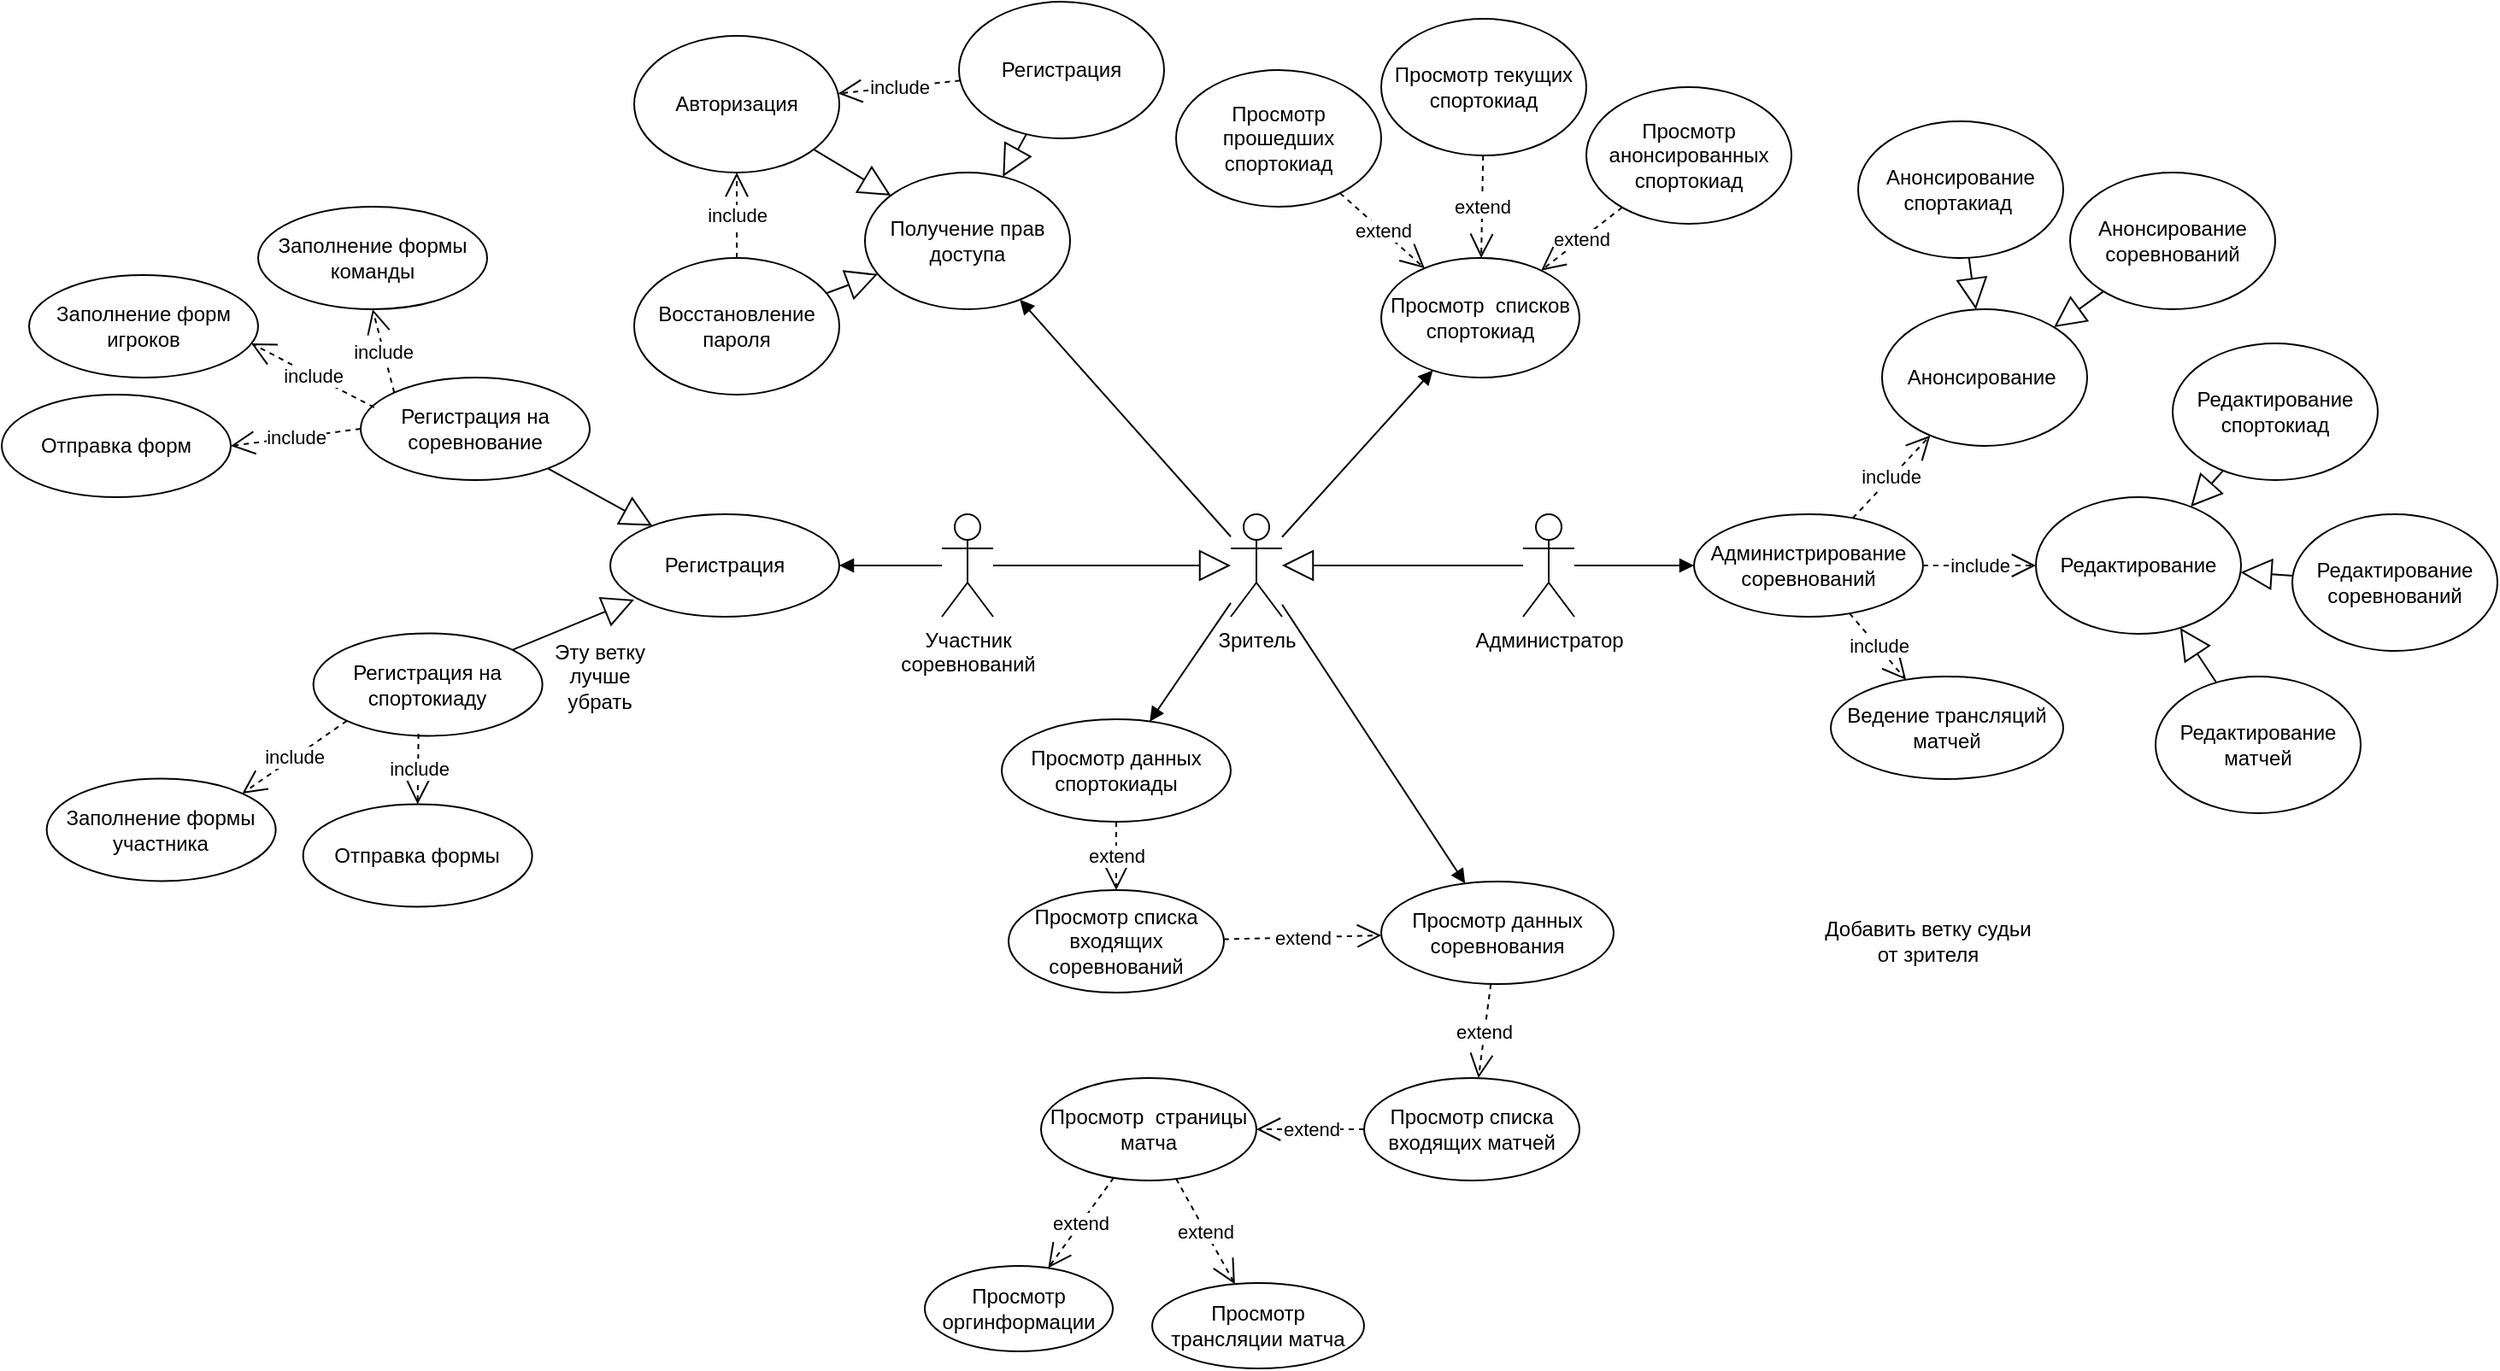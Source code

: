 <mxfile version="20.2.8" type="device"><diagram id="YYFFiIHqvIF_pzIB0dtG" name="Страница 1"><mxGraphModel dx="2209" dy="764" grid="1" gridSize="10" guides="1" tooltips="1" connect="1" arrows="1" fold="1" page="1" pageScale="1" pageWidth="827" pageHeight="1169" math="0" shadow="0"><root><mxCell id="0"/><mxCell id="1" parent="0"/><mxCell id="IaCt-iZopH5ovdjnBkbf-1" value="Администратор" style="shape=umlActor;verticalLabelPosition=bottom;verticalAlign=top;html=1;outlineConnect=0;" parent="1" vertex="1"><mxGeometry x="570" y="430" width="30" height="60" as="geometry"/></mxCell><mxCell id="IaCt-iZopH5ovdjnBkbf-3" value="Участник &lt;br&gt;соревнований" style="shape=umlActor;verticalLabelPosition=bottom;verticalAlign=top;html=1;outlineConnect=0;" parent="1" vertex="1"><mxGeometry x="230" y="430" width="30" height="60" as="geometry"/></mxCell><mxCell id="IaCt-iZopH5ovdjnBkbf-6" value="Зритель" style="shape=umlActor;verticalLabelPosition=bottom;verticalAlign=top;html=1;outlineConnect=0;" parent="1" vertex="1"><mxGeometry x="399" y="430" width="30" height="60" as="geometry"/></mxCell><mxCell id="IaCt-iZopH5ovdjnBkbf-7" value="Просмотр&amp;nbsp; списков спортокиад" style="ellipse;whiteSpace=wrap;html=1;" parent="1" vertex="1"><mxGeometry x="487" y="280" width="116" height="70" as="geometry"/></mxCell><mxCell id="IaCt-iZopH5ovdjnBkbf-9" value="Просмотр прошедших&lt;br&gt;спортокиад" style="ellipse;whiteSpace=wrap;html=1;" parent="1" vertex="1"><mxGeometry x="367" y="170" width="120" height="80" as="geometry"/></mxCell><mxCell id="IaCt-iZopH5ovdjnBkbf-10" value="Просмотр анонсированных&lt;br&gt;спортокиад" style="ellipse;whiteSpace=wrap;html=1;" parent="1" vertex="1"><mxGeometry x="607" y="180" width="120" height="80" as="geometry"/></mxCell><mxCell id="IaCt-iZopH5ovdjnBkbf-11" value="Просмотр текущих&lt;br&gt;спортокиад" style="ellipse;whiteSpace=wrap;html=1;" parent="1" vertex="1"><mxGeometry x="487" y="140" width="120" height="80" as="geometry"/></mxCell><mxCell id="IaCt-iZopH5ovdjnBkbf-12" value="extend" style="endArrow=open;endSize=12;dashed=1;html=1;rounded=0;" parent="1" source="IaCt-iZopH5ovdjnBkbf-9" target="IaCt-iZopH5ovdjnBkbf-7" edge="1"><mxGeometry width="160" relative="1" as="geometry"><mxPoint x="461" y="190" as="sourcePoint"/><mxPoint x="621" y="190" as="targetPoint"/></mxGeometry></mxCell><mxCell id="IaCt-iZopH5ovdjnBkbf-13" value="extend" style="endArrow=open;endSize=12;dashed=1;html=1;rounded=0;" parent="1" source="IaCt-iZopH5ovdjnBkbf-10" target="IaCt-iZopH5ovdjnBkbf-7" edge="1"><mxGeometry width="160" relative="1" as="geometry"><mxPoint x="411.0" y="250" as="sourcePoint"/><mxPoint x="498.16" y="311.28" as="targetPoint"/></mxGeometry></mxCell><mxCell id="IaCt-iZopH5ovdjnBkbf-14" value="extend" style="endArrow=open;endSize=12;dashed=1;html=1;rounded=0;" parent="1" source="IaCt-iZopH5ovdjnBkbf-11" target="IaCt-iZopH5ovdjnBkbf-7" edge="1"><mxGeometry width="160" relative="1" as="geometry"><mxPoint x="421.0" y="260" as="sourcePoint"/><mxPoint x="508.16" y="321.28" as="targetPoint"/></mxGeometry></mxCell><mxCell id="IaCt-iZopH5ovdjnBkbf-15" value="" style="endArrow=block;endSize=16;endFill=0;html=1;rounded=0;" parent="1" source="IaCt-iZopH5ovdjnBkbf-1" target="IaCt-iZopH5ovdjnBkbf-6" edge="1"><mxGeometry width="160" relative="1" as="geometry"><mxPoint x="430" y="460" as="sourcePoint"/><mxPoint x="460" y="540" as="targetPoint"/></mxGeometry></mxCell><mxCell id="IaCt-iZopH5ovdjnBkbf-16" value="" style="endArrow=block;endSize=16;endFill=0;html=1;rounded=0;" parent="1" source="IaCt-iZopH5ovdjnBkbf-3" target="IaCt-iZopH5ovdjnBkbf-6" edge="1"><mxGeometry width="160" relative="1" as="geometry"><mxPoint x="310" y="500" as="sourcePoint"/><mxPoint x="580" y="470" as="targetPoint"/></mxGeometry></mxCell><mxCell id="IaCt-iZopH5ovdjnBkbf-17" value="Просмотр данных спортокиады" style="ellipse;whiteSpace=wrap;html=1;" parent="1" vertex="1"><mxGeometry x="265" y="550" width="134" height="60" as="geometry"/></mxCell><mxCell id="IaCt-iZopH5ovdjnBkbf-18" value="Просмотр данных соревнования" style="ellipse;whiteSpace=wrap;html=1;" parent="1" vertex="1"><mxGeometry x="487" y="645" width="136" height="60" as="geometry"/></mxCell><mxCell id="IaCt-iZopH5ovdjnBkbf-20" value="" style="html=1;verticalAlign=bottom;endArrow=block;rounded=0;" parent="1" source="IaCt-iZopH5ovdjnBkbf-6" target="IaCt-iZopH5ovdjnBkbf-17" edge="1"><mxGeometry width="80" relative="1" as="geometry"><mxPoint x="410" y="520" as="sourcePoint"/><mxPoint x="430" y="490" as="targetPoint"/></mxGeometry></mxCell><mxCell id="IaCt-iZopH5ovdjnBkbf-21" value="" style="html=1;verticalAlign=bottom;endArrow=block;rounded=0;" parent="1" source="IaCt-iZopH5ovdjnBkbf-6" target="IaCt-iZopH5ovdjnBkbf-18" edge="1"><mxGeometry width="80" relative="1" as="geometry"><mxPoint x="440" y="520" as="sourcePoint"/><mxPoint x="333" y="640" as="targetPoint"/></mxGeometry></mxCell><mxCell id="IaCt-iZopH5ovdjnBkbf-22" value="extend" style="endArrow=open;endSize=12;dashed=1;html=1;rounded=0;" parent="1" source="zCsc6Pg49jgHVW5mqzM0-1" target="IaCt-iZopH5ovdjnBkbf-18" edge="1"><mxGeometry width="160" relative="1" as="geometry"><mxPoint x="570" y="290" as="sourcePoint"/><mxPoint x="464.834" y="340.144" as="targetPoint"/></mxGeometry></mxCell><mxCell id="IaCt-iZopH5ovdjnBkbf-23" value="Получение прав доступа" style="ellipse;whiteSpace=wrap;html=1;" parent="1" vertex="1"><mxGeometry x="185" y="230" width="120" height="80" as="geometry"/></mxCell><mxCell id="IaCt-iZopH5ovdjnBkbf-24" value="" style="html=1;verticalAlign=bottom;endArrow=block;rounded=0;" parent="1" source="IaCt-iZopH5ovdjnBkbf-6" target="IaCt-iZopH5ovdjnBkbf-23" edge="1"><mxGeometry width="80" relative="1" as="geometry"><mxPoint x="390" y="510" as="sourcePoint"/><mxPoint x="419" y="630" as="targetPoint"/></mxGeometry></mxCell><mxCell id="IaCt-iZopH5ovdjnBkbf-25" value="Просмотр&amp;nbsp; страницы матча" style="ellipse;whiteSpace=wrap;html=1;" parent="1" vertex="1"><mxGeometry x="288" y="760" width="126" height="60" as="geometry"/></mxCell><mxCell id="IaCt-iZopH5ovdjnBkbf-26" value="extend" style="endArrow=open;endSize=12;dashed=1;html=1;rounded=0;" parent="1" source="zCsc6Pg49jgHVW5mqzM0-5" target="IaCt-iZopH5ovdjnBkbf-25" edge="1"><mxGeometry width="160" relative="1" as="geometry"><mxPoint x="463.734" y="681.124" as="sourcePoint"/><mxPoint x="522.266" y="748.876" as="targetPoint"/></mxGeometry></mxCell><mxCell id="IaCt-iZopH5ovdjnBkbf-27" value="Авторизация" style="ellipse;whiteSpace=wrap;html=1;" parent="1" vertex="1"><mxGeometry x="50" y="150" width="120" height="80" as="geometry"/></mxCell><mxCell id="IaCt-iZopH5ovdjnBkbf-28" value="Регистрация" style="ellipse;whiteSpace=wrap;html=1;" parent="1" vertex="1"><mxGeometry x="240" y="130" width="120" height="80" as="geometry"/></mxCell><mxCell id="IaCt-iZopH5ovdjnBkbf-29" value="Восстановление пароля" style="ellipse;whiteSpace=wrap;html=1;" parent="1" vertex="1"><mxGeometry x="50" y="280" width="120" height="80" as="geometry"/></mxCell><mxCell id="IaCt-iZopH5ovdjnBkbf-30" value="" style="endArrow=block;endSize=16;endFill=0;html=1;rounded=0;" parent="1" source="IaCt-iZopH5ovdjnBkbf-28" target="IaCt-iZopH5ovdjnBkbf-23" edge="1"><mxGeometry width="160" relative="1" as="geometry"><mxPoint x="244" y="286" as="sourcePoint"/><mxPoint x="404" y="286" as="targetPoint"/></mxGeometry></mxCell><mxCell id="IaCt-iZopH5ovdjnBkbf-31" value="" style="endArrow=block;endSize=16;endFill=0;html=1;rounded=0;" parent="1" source="IaCt-iZopH5ovdjnBkbf-27" target="IaCt-iZopH5ovdjnBkbf-23" edge="1"><mxGeometry width="160" relative="1" as="geometry"><mxPoint x="193.92" y="434.56" as="sourcePoint"/><mxPoint x="224" y="270" as="targetPoint"/></mxGeometry></mxCell><mxCell id="IaCt-iZopH5ovdjnBkbf-32" value="" style="endArrow=block;endSize=16;endFill=0;html=1;rounded=0;" parent="1" source="IaCt-iZopH5ovdjnBkbf-29" target="IaCt-iZopH5ovdjnBkbf-23" edge="1"><mxGeometry width="160" relative="1" as="geometry"><mxPoint x="203.92" y="444.56" as="sourcePoint"/><mxPoint x="291.574" y="374.284" as="targetPoint"/></mxGeometry></mxCell><mxCell id="IaCt-iZopH5ovdjnBkbf-33" value="include" style="endArrow=open;endSize=12;dashed=1;html=1;rounded=0;" parent="1" source="IaCt-iZopH5ovdjnBkbf-28" target="IaCt-iZopH5ovdjnBkbf-27" edge="1"><mxGeometry width="160" relative="1" as="geometry"><mxPoint x="537.623" y="367.177" as="sourcePoint"/><mxPoint x="596.377" y="434.823" as="targetPoint"/><mxPoint as="offset"/></mxGeometry></mxCell><mxCell id="IaCt-iZopH5ovdjnBkbf-36" value="include" style="endArrow=open;endSize=12;dashed=1;html=1;rounded=0;" parent="1" source="IaCt-iZopH5ovdjnBkbf-29" target="IaCt-iZopH5ovdjnBkbf-27" edge="1"><mxGeometry width="160" relative="1" as="geometry"><mxPoint x="174" y="376" as="sourcePoint"/><mxPoint x="174" y="436" as="targetPoint"/><mxPoint as="offset"/></mxGeometry></mxCell><mxCell id="zCsc6Pg49jgHVW5mqzM0-1" value="Просмотр списка входящих&lt;br&gt;соревнований" style="ellipse;whiteSpace=wrap;html=1;" parent="1" vertex="1"><mxGeometry x="269" y="650" width="126" height="60" as="geometry"/></mxCell><mxCell id="zCsc6Pg49jgHVW5mqzM0-3" value="extend" style="endArrow=open;endSize=12;dashed=1;html=1;rounded=0;" parent="1" source="IaCt-iZopH5ovdjnBkbf-17" target="zCsc6Pg49jgHVW5mqzM0-1" edge="1"><mxGeometry width="160" relative="1" as="geometry"><mxPoint x="463.37" y="681.298" as="sourcePoint"/><mxPoint x="522.63" y="748.702" as="targetPoint"/></mxGeometry></mxCell><mxCell id="zCsc6Pg49jgHVW5mqzM0-5" value="Просмотр списка входящих матчей" style="ellipse;whiteSpace=wrap;html=1;" parent="1" vertex="1"><mxGeometry x="477" y="760" width="126" height="60" as="geometry"/></mxCell><mxCell id="zCsc6Pg49jgHVW5mqzM0-6" value="&lt;span style=&quot;color: rgb(0, 0, 0); font-family: Helvetica; font-size: 11px; font-style: normal; font-variant-ligatures: normal; font-variant-caps: normal; font-weight: 400; letter-spacing: normal; orphans: 2; text-align: center; text-indent: 0px; text-transform: none; widows: 2; word-spacing: 0px; -webkit-text-stroke-width: 0px; background-color: rgb(255, 255, 255); text-decoration-thickness: initial; text-decoration-style: initial; text-decoration-color: initial; float: none; display: inline !important;&quot;&gt;extend&lt;/span&gt;" style="endArrow=open;endSize=12;dashed=1;html=1;rounded=0;" parent="1" source="IaCt-iZopH5ovdjnBkbf-18" target="zCsc6Pg49jgHVW5mqzM0-5" edge="1"><mxGeometry width="160" relative="1" as="geometry"><mxPoint x="419" y="690" as="sourcePoint"/><mxPoint x="630" y="860" as="targetPoint"/></mxGeometry></mxCell><mxCell id="zCsc6Pg49jgHVW5mqzM0-10" value="" style="html=1;verticalAlign=bottom;endArrow=block;rounded=0;" parent="1" source="IaCt-iZopH5ovdjnBkbf-6" target="IaCt-iZopH5ovdjnBkbf-7" edge="1"><mxGeometry width="80" relative="1" as="geometry"><mxPoint x="450" y="520" as="sourcePoint"/><mxPoint x="530" y="344.805" as="targetPoint"/></mxGeometry></mxCell><mxCell id="zCsc6Pg49jgHVW5mqzM0-11" value="Просмотр трансляции матча" style="ellipse;whiteSpace=wrap;html=1;" parent="1" vertex="1"><mxGeometry x="353" y="880" width="124" height="50" as="geometry"/></mxCell><mxCell id="zCsc6Pg49jgHVW5mqzM0-12" value="extend" style="endArrow=open;endSize=12;dashed=1;html=1;rounded=0;" parent="1" source="IaCt-iZopH5ovdjnBkbf-25" target="zCsc6Pg49jgHVW5mqzM0-11" edge="1"><mxGeometry width="160" relative="1" as="geometry"><mxPoint x="643" y="940" as="sourcePoint"/><mxPoint x="589.429" y="988.731" as="targetPoint"/></mxGeometry></mxCell><mxCell id="zCsc6Pg49jgHVW5mqzM0-13" value="Просмотр оргинформации" style="ellipse;whiteSpace=wrap;html=1;" parent="1" vertex="1"><mxGeometry x="220" y="870" width="110" height="50" as="geometry"/></mxCell><mxCell id="zCsc6Pg49jgHVW5mqzM0-14" value="extend" style="endArrow=open;endSize=12;dashed=1;html=1;rounded=0;" parent="1" source="IaCt-iZopH5ovdjnBkbf-25" target="zCsc6Pg49jgHVW5mqzM0-13" edge="1"><mxGeometry width="160" relative="1" as="geometry"><mxPoint x="545" y="1040" as="sourcePoint"/><mxPoint x="582" y="1100" as="targetPoint"/></mxGeometry></mxCell><mxCell id="mUId1m_sOmBjOgqleylI-11" value="Регистрация на соревнование" style="ellipse;whiteSpace=wrap;html=1;" parent="1" vertex="1"><mxGeometry x="-110" y="350" width="134" height="60" as="geometry"/></mxCell><mxCell id="mUId1m_sOmBjOgqleylI-12" value="" style="html=1;verticalAlign=bottom;endArrow=block;rounded=0;entryX=1;entryY=0.5;entryDx=0;entryDy=0;" parent="1" source="IaCt-iZopH5ovdjnBkbf-3" target="mUId1m_sOmBjOgqleylI-21" edge="1"><mxGeometry width="80" relative="1" as="geometry"><mxPoint x="420" y="530" as="sourcePoint"/><mxPoint x="150" y="470" as="targetPoint"/></mxGeometry></mxCell><mxCell id="mUId1m_sOmBjOgqleylI-13" value="Заполнение формы&lt;br&gt;команды" style="ellipse;whiteSpace=wrap;html=1;" parent="1" vertex="1"><mxGeometry x="-170" y="250" width="134" height="60" as="geometry"/></mxCell><mxCell id="mUId1m_sOmBjOgqleylI-15" value="Заполнение форм игроков" style="ellipse;whiteSpace=wrap;html=1;" parent="1" vertex="1"><mxGeometry x="-304" y="290" width="134" height="60" as="geometry"/></mxCell><mxCell id="mUId1m_sOmBjOgqleylI-17" value="include" style="endArrow=open;endSize=12;dashed=1;html=1;rounded=0;entryX=0.5;entryY=1;entryDx=0;entryDy=0;exitX=0;exitY=0;exitDx=0;exitDy=0;" parent="1" source="mUId1m_sOmBjOgqleylI-11" target="mUId1m_sOmBjOgqleylI-13" edge="1"><mxGeometry width="160" relative="1" as="geometry"><mxPoint x="-182.289" y="410.002" as="sourcePoint"/><mxPoint x="-299.997" y="521.743" as="targetPoint"/></mxGeometry></mxCell><mxCell id="mUId1m_sOmBjOgqleylI-18" value="include" style="endArrow=open;endSize=12;dashed=1;html=1;rounded=0;entryX=0.97;entryY=0.667;entryDx=0;entryDy=0;exitX=0.059;exitY=0.291;exitDx=0;exitDy=0;entryPerimeter=0;exitPerimeter=0;" parent="1" source="mUId1m_sOmBjOgqleylI-11" target="mUId1m_sOmBjOgqleylI-15" edge="1"><mxGeometry width="160" relative="1" as="geometry"><mxPoint x="-140.0" y="380" as="sourcePoint"/><mxPoint x="-240.02" y="340" as="targetPoint"/></mxGeometry></mxCell><mxCell id="mUId1m_sOmBjOgqleylI-19" value="Отправка форм" style="ellipse;whiteSpace=wrap;html=1;" parent="1" vertex="1"><mxGeometry x="-320" y="360" width="134" height="60" as="geometry"/></mxCell><mxCell id="mUId1m_sOmBjOgqleylI-20" value="include" style="endArrow=open;endSize=12;dashed=1;html=1;rounded=0;entryX=1;entryY=0.5;entryDx=0;entryDy=0;exitX=0;exitY=0.5;exitDx=0;exitDy=0;" parent="1" source="mUId1m_sOmBjOgqleylI-11" target="mUId1m_sOmBjOgqleylI-19" edge="1"><mxGeometry width="160" relative="1" as="geometry"><mxPoint x="-134.372" y="393.62" as="sourcePoint"/><mxPoint x="-235.732" y="406.76" as="targetPoint"/></mxGeometry></mxCell><mxCell id="mUId1m_sOmBjOgqleylI-21" value="Регистрация" style="ellipse;whiteSpace=wrap;html=1;" parent="1" vertex="1"><mxGeometry x="36" y="430" width="134" height="60" as="geometry"/></mxCell><mxCell id="mUId1m_sOmBjOgqleylI-23" value="Администрирование соревнований" style="ellipse;whiteSpace=wrap;html=1;" parent="1" vertex="1"><mxGeometry x="670" y="430" width="134" height="60" as="geometry"/></mxCell><mxCell id="mUId1m_sOmBjOgqleylI-24" value="" style="html=1;verticalAlign=bottom;endArrow=block;rounded=0;entryX=0;entryY=0.5;entryDx=0;entryDy=0;" parent="1" source="IaCt-iZopH5ovdjnBkbf-1" target="mUId1m_sOmBjOgqleylI-23" edge="1"><mxGeometry width="80" relative="1" as="geometry"><mxPoint x="240" y="470" as="sourcePoint"/><mxPoint x="164" y="470" as="targetPoint"/></mxGeometry></mxCell><mxCell id="mUId1m_sOmBjOgqleylI-25" value="Анонсирование спортакиад&amp;nbsp;" style="ellipse;whiteSpace=wrap;html=1;" parent="1" vertex="1"><mxGeometry x="766" y="200" width="120" height="80" as="geometry"/></mxCell><mxCell id="mUId1m_sOmBjOgqleylI-26" value="Анонсирование&amp;nbsp;" style="ellipse;whiteSpace=wrap;html=1;" parent="1" vertex="1"><mxGeometry x="780" y="310" width="120" height="80" as="geometry"/></mxCell><mxCell id="mUId1m_sOmBjOgqleylI-27" value="Анонсирование соревнований" style="ellipse;whiteSpace=wrap;html=1;" parent="1" vertex="1"><mxGeometry x="890" y="230" width="120" height="80" as="geometry"/></mxCell><mxCell id="mUId1m_sOmBjOgqleylI-28" value="" style="endArrow=block;endSize=16;endFill=0;html=1;rounded=0;" parent="1" source="mUId1m_sOmBjOgqleylI-25" target="mUId1m_sOmBjOgqleylI-26" edge="1"><mxGeometry width="160" relative="1" as="geometry"><mxPoint x="580" y="470" as="sourcePoint"/><mxPoint x="439" y="470" as="targetPoint"/></mxGeometry></mxCell><mxCell id="mUId1m_sOmBjOgqleylI-29" value="" style="endArrow=block;endSize=16;endFill=0;html=1;rounded=0;" parent="1" source="mUId1m_sOmBjOgqleylI-27" target="mUId1m_sOmBjOgqleylI-26" edge="1"><mxGeometry width="160" relative="1" as="geometry"><mxPoint x="960" y="320" as="sourcePoint"/><mxPoint x="939.426" y="361.716" as="targetPoint"/></mxGeometry></mxCell><mxCell id="mUId1m_sOmBjOgqleylI-30" value="include" style="endArrow=open;endSize=12;dashed=1;html=1;rounded=0;" parent="1" source="mUId1m_sOmBjOgqleylI-23" target="mUId1m_sOmBjOgqleylI-26" edge="1"><mxGeometry width="160" relative="1" as="geometry"><mxPoint x="864" y="525" as="sourcePoint"/><mxPoint x="840.0" y="585" as="targetPoint"/></mxGeometry></mxCell><mxCell id="mUId1m_sOmBjOgqleylI-31" style="edgeStyle=orthogonalEdgeStyle;rounded=0;orthogonalLoop=1;jettySize=auto;html=1;exitX=0.5;exitY=1;exitDx=0;exitDy=0;" parent="1" source="mUId1m_sOmBjOgqleylI-26" target="mUId1m_sOmBjOgqleylI-26" edge="1"><mxGeometry relative="1" as="geometry"/></mxCell><mxCell id="mUId1m_sOmBjOgqleylI-32" value="Редактирование" style="ellipse;whiteSpace=wrap;html=1;" parent="1" vertex="1"><mxGeometry x="870" y="420" width="120" height="80" as="geometry"/></mxCell><mxCell id="mUId1m_sOmBjOgqleylI-33" value="Редактирование матчей" style="ellipse;whiteSpace=wrap;html=1;" parent="1" vertex="1"><mxGeometry x="940" y="525" width="120" height="80" as="geometry"/></mxCell><mxCell id="mUId1m_sOmBjOgqleylI-34" value="Редактирование соревнований" style="ellipse;whiteSpace=wrap;html=1;" parent="1" vertex="1"><mxGeometry x="1020" y="430" width="120" height="80" as="geometry"/></mxCell><mxCell id="mUId1m_sOmBjOgqleylI-35" value="Редактирование спортокиад" style="ellipse;whiteSpace=wrap;html=1;" parent="1" vertex="1"><mxGeometry x="950" y="330" width="120" height="80" as="geometry"/></mxCell><mxCell id="mUId1m_sOmBjOgqleylI-36" value="include" style="endArrow=open;endSize=12;dashed=1;html=1;rounded=0;" parent="1" source="mUId1m_sOmBjOgqleylI-23" target="mUId1m_sOmBjOgqleylI-32" edge="1"><mxGeometry width="160" relative="1" as="geometry"><mxPoint x="773.13" y="442.46" as="sourcePoint"/><mxPoint x="807.574" y="388.284" as="targetPoint"/></mxGeometry></mxCell><mxCell id="mUId1m_sOmBjOgqleylI-37" value="" style="endArrow=block;endSize=16;endFill=0;html=1;rounded=0;" parent="1" source="mUId1m_sOmBjOgqleylI-33" target="mUId1m_sOmBjOgqleylI-32" edge="1"><mxGeometry width="160" relative="1" as="geometry"><mxPoint x="937.574" y="318.284" as="sourcePoint"/><mxPoint x="907.96" y="345.92" as="targetPoint"/></mxGeometry></mxCell><mxCell id="mUId1m_sOmBjOgqleylI-38" value="" style="endArrow=block;endSize=16;endFill=0;html=1;rounded=0;" parent="1" source="mUId1m_sOmBjOgqleylI-34" target="mUId1m_sOmBjOgqleylI-32" edge="1"><mxGeometry width="160" relative="1" as="geometry"><mxPoint x="947.574" y="328.284" as="sourcePoint"/><mxPoint x="917.96" y="355.92" as="targetPoint"/></mxGeometry></mxCell><mxCell id="mUId1m_sOmBjOgqleylI-39" value="" style="endArrow=block;endSize=16;endFill=0;html=1;rounded=0;" parent="1" source="mUId1m_sOmBjOgqleylI-35" target="mUId1m_sOmBjOgqleylI-32" edge="1"><mxGeometry width="160" relative="1" as="geometry"><mxPoint x="957.574" y="338.284" as="sourcePoint"/><mxPoint x="927.96" y="365.92" as="targetPoint"/></mxGeometry></mxCell><mxCell id="mUId1m_sOmBjOgqleylI-40" value="Ведение трансляций матчей" style="ellipse;whiteSpace=wrap;html=1;" parent="1" vertex="1"><mxGeometry x="750" y="525" width="136" height="60" as="geometry"/></mxCell><mxCell id="mUId1m_sOmBjOgqleylI-41" value="include" style="endArrow=open;endSize=12;dashed=1;html=1;rounded=0;" parent="1" source="mUId1m_sOmBjOgqleylI-23" target="mUId1m_sOmBjOgqleylI-40" edge="1"><mxGeometry width="160" relative="1" as="geometry"><mxPoint x="814.0" y="470" as="sourcePoint"/><mxPoint x="880" y="470" as="targetPoint"/></mxGeometry></mxCell><mxCell id="mUId1m_sOmBjOgqleylI-44" value="Регистрация на спортокиаду" style="ellipse;whiteSpace=wrap;html=1;" parent="1" vertex="1"><mxGeometry x="-137.68" y="499.69" width="134" height="60" as="geometry"/></mxCell><mxCell id="mUId1m_sOmBjOgqleylI-46" value="Отправка формы" style="ellipse;whiteSpace=wrap;html=1;" parent="1" vertex="1"><mxGeometry x="-143.68" y="599.69" width="134" height="60" as="geometry"/></mxCell><mxCell id="mUId1m_sOmBjOgqleylI-47" value="Заполнение формы участника" style="ellipse;whiteSpace=wrap;html=1;" parent="1" vertex="1"><mxGeometry x="-293.68" y="584.69" width="134" height="60" as="geometry"/></mxCell><mxCell id="mUId1m_sOmBjOgqleylI-48" value="include" style="endArrow=open;endSize=12;dashed=1;html=1;rounded=0;entryX=0.5;entryY=0;entryDx=0;entryDy=0;exitX=0.459;exitY=0.98;exitDx=0;exitDy=0;exitPerimeter=0;" parent="1" source="mUId1m_sOmBjOgqleylI-44" target="mUId1m_sOmBjOgqleylI-46" edge="1"><mxGeometry width="160" relative="1" as="geometry"><mxPoint x="-103.68" y="389.69" as="sourcePoint"/><mxPoint x="-179.68" y="399.69" as="targetPoint"/></mxGeometry></mxCell><mxCell id="mUId1m_sOmBjOgqleylI-49" value="include" style="endArrow=open;endSize=12;dashed=1;html=1;rounded=0;entryX=1;entryY=0;entryDx=0;entryDy=0;exitX=0;exitY=1;exitDx=0;exitDy=0;" parent="1" source="mUId1m_sOmBjOgqleylI-44" target="mUId1m_sOmBjOgqleylI-47" edge="1"><mxGeometry width="160" relative="1" as="geometry"><mxPoint x="-62.494" y="568.8" as="sourcePoint"/><mxPoint x="-63" y="610" as="targetPoint"/></mxGeometry></mxCell><mxCell id="mUId1m_sOmBjOgqleylI-51" value="" style="endArrow=block;endSize=16;endFill=0;html=1;rounded=0;" parent="1" source="mUId1m_sOmBjOgqleylI-44" edge="1"><mxGeometry width="160" relative="1" as="geometry"><mxPoint x="-23.679" y="475.372" as="sourcePoint"/><mxPoint x="50.003" y="479.997" as="targetPoint"/></mxGeometry></mxCell><mxCell id="mUId1m_sOmBjOgqleylI-52" value="" style="endArrow=block;endSize=16;endFill=0;html=1;rounded=0;" parent="1" source="mUId1m_sOmBjOgqleylI-11" target="mUId1m_sOmBjOgqleylI-21" edge="1"><mxGeometry width="160" relative="1" as="geometry"><mxPoint x="-7.625" y="519.721" as="sourcePoint"/><mxPoint x="63.683" y="490.307" as="targetPoint"/></mxGeometry></mxCell><mxCell id="yazNhGWtsR9gacKvw9v1-2" value="Эту ветку лучше убрать" style="text;html=1;strokeColor=none;fillColor=none;align=center;verticalAlign=middle;whiteSpace=wrap;rounded=0;" vertex="1" parent="1"><mxGeometry x="-7.105e-15" y="510" width="60" height="30" as="geometry"/></mxCell><mxCell id="yazNhGWtsR9gacKvw9v1-3" value="Добавить ветку судьи от зрителя" style="text;html=1;strokeColor=none;fillColor=none;align=center;verticalAlign=middle;whiteSpace=wrap;rounded=0;" vertex="1" parent="1"><mxGeometry x="744" y="665" width="126" height="30" as="geometry"/></mxCell></root></mxGraphModel></diagram></mxfile>